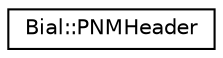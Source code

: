 digraph "Graphical Class Hierarchy"
{
  edge [fontname="Helvetica",fontsize="10",labelfontname="Helvetica",labelfontsize="10"];
  node [fontname="Helvetica",fontsize="10",shape=record];
  rankdir="LR";
  Node1 [label="Bial::PNMHeader",height=0.2,width=0.4,color="black", fillcolor="white", style="filled",URL="$class_bial_1_1_p_n_m_header.html",tooltip="PNM Header class. "];
}
